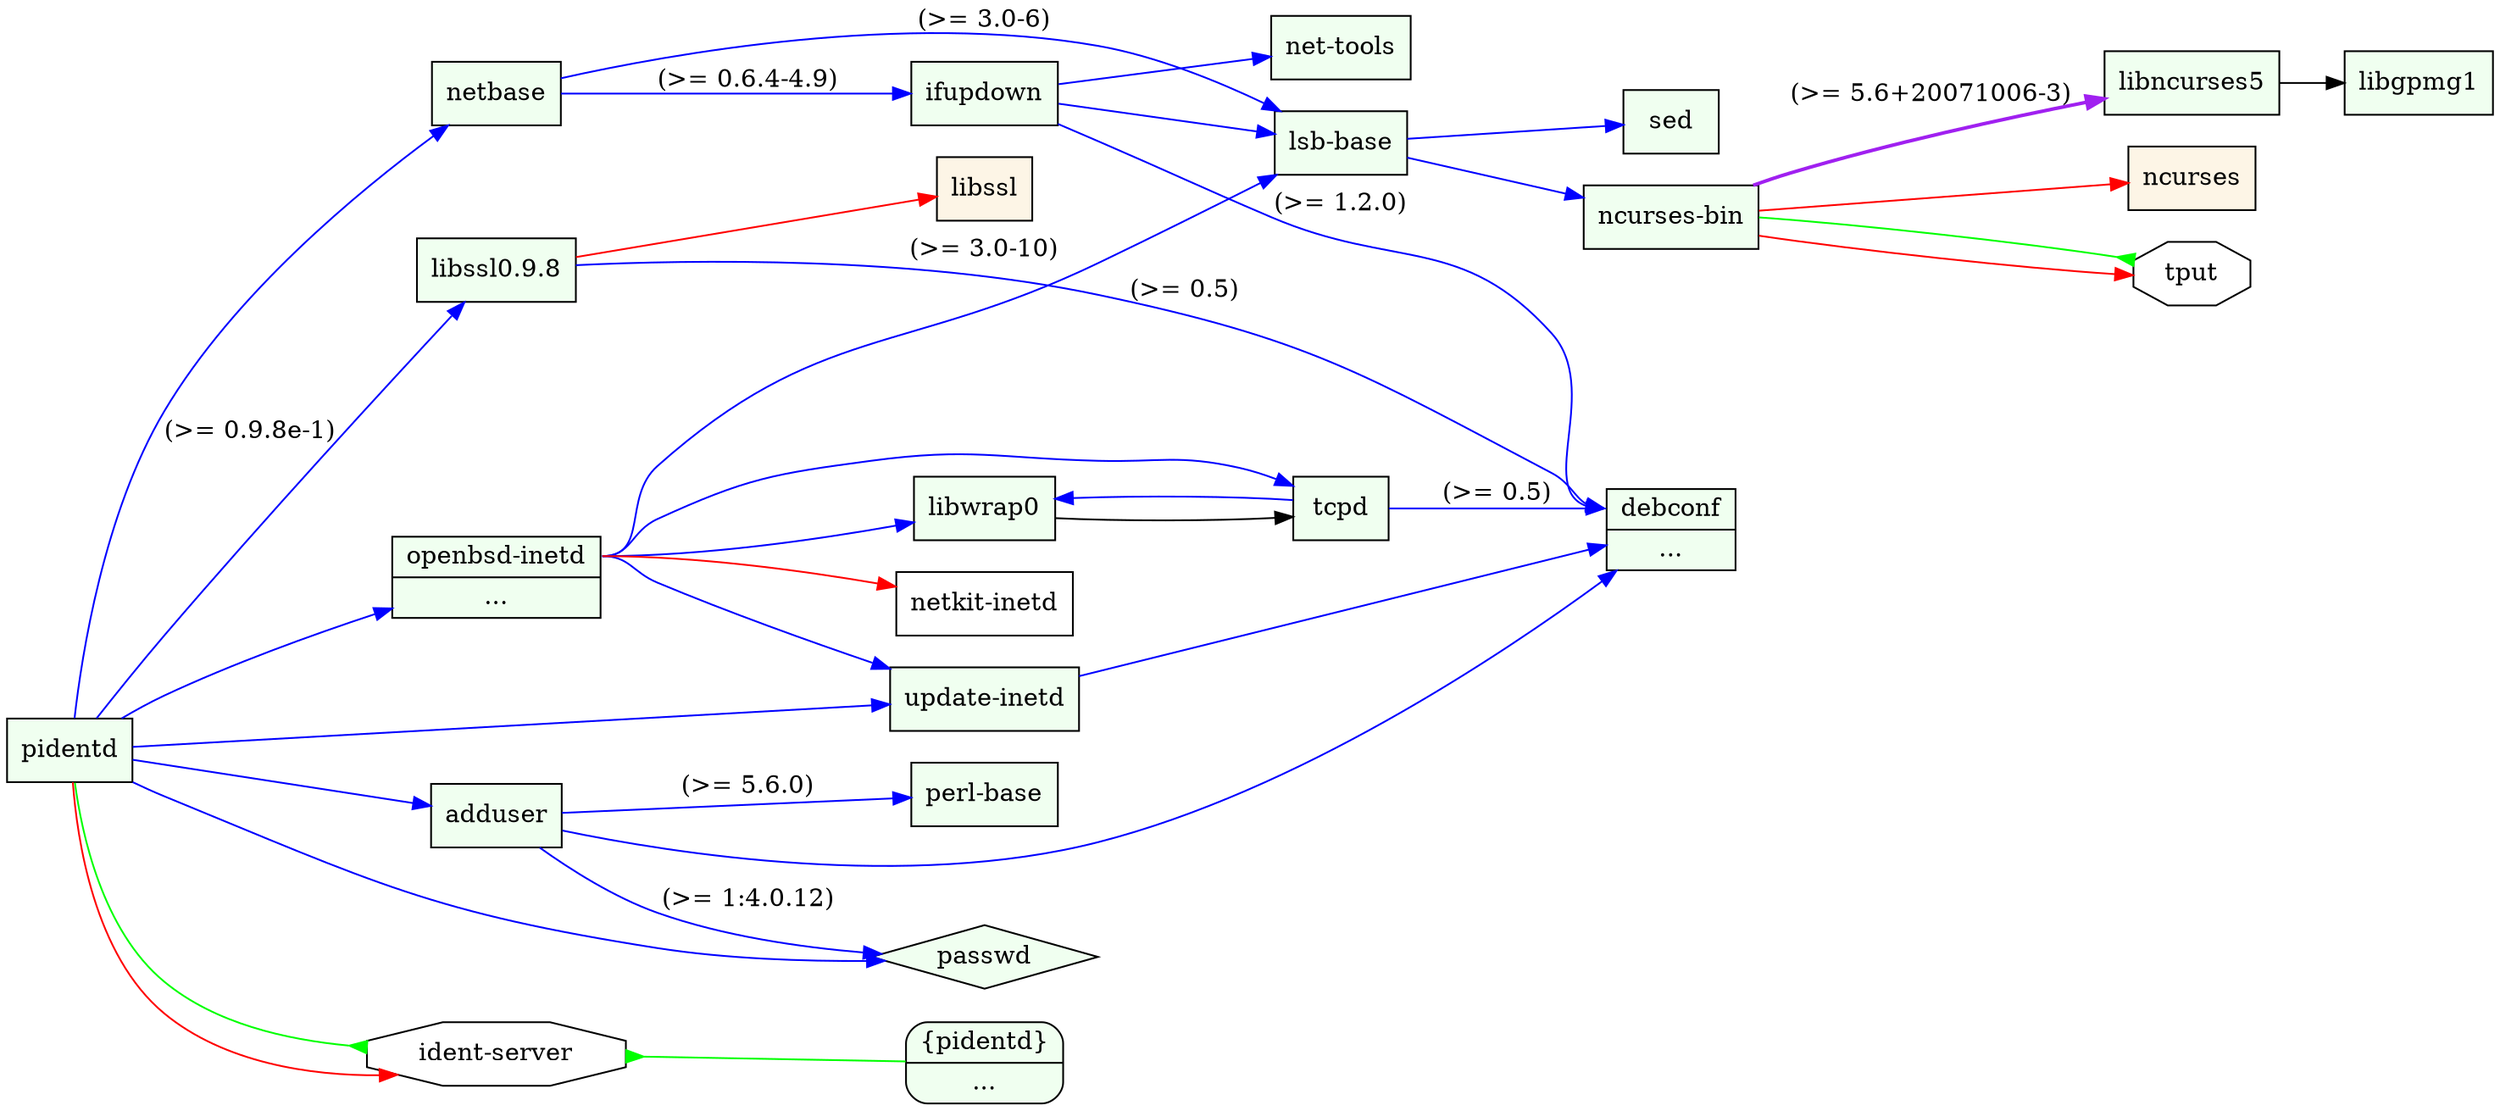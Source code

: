 digraph "pidentd" {
	rankdir=LR;
	node [shape=box];
	"pidentd" -> "libssl0.9.8" [color=blue,label="(>= 0.9.8e-1)"];
	"libssl0.9.8" -> "alt1":"debconf" [color=blue,label="(>= 0.5)"];
	"libssl0.9.8" -> "libssl" [color=red];
	"libssl0.9.8" [style=filled,fillcolor=honeydew];
	"pidentd" -> "netbase" [color=blue];
	"netbase" -> "ifupdown" [color=blue,label="(>= 0.6.4-4.9)"];
	"ifupdown" -> "net-tools" [color=blue];
	"net-tools" [style=filled,fillcolor=honeydew];
	"ifupdown" -> "alt1":"debconf" [color=blue,label="(>= 1.2.0)"];
	"ifupdown" -> "lsb-base" [color=blue];
	"lsb-base" -> "sed" [color=blue];
	"sed" [style=filled,fillcolor=honeydew];
	"lsb-base" -> "ncurses-bin" [color=blue];
	"ncurses-bin" -> "libncurses5" [color=purple,style=bold,label="(>= 5.6+20071006-3)"];
	"libncurses5" -> "libgpmg1";
	"libgpmg1" [style=filled,fillcolor=honeydew];
	"libncurses5" [style=filled,fillcolor=honeydew];
	"ncurses-bin" -> "ncurses" [color=red];
	"ncurses-bin" -> "tput" [color=red];
	"ncurses-bin" [style=filled,fillcolor=honeydew];
	"lsb-base" [style=filled,fillcolor=honeydew];
	"ifupdown" [style=filled,fillcolor=honeydew];
	"netbase" -> "lsb-base" [color=blue,label="(>= 3.0-6)"];
	"netbase" [style=filled,fillcolor=honeydew];
	"pidentd" -> "adduser" [color=blue];
	"adduser" -> "perl-base" [color=blue,label="(>= 5.6.0)"];
	"perl-base" [style=filled,fillcolor=honeydew];
	"adduser" -> "passwd" [color=blue,label="(>= 1:4.0.12)"];
	"adduser" -> "alt1" [color=blue];
	"adduser" [style=filled,fillcolor=honeydew];
	"pidentd" -> "passwd" [color=blue];
	"pidentd" -> "update-inetd" [color=blue];
	"update-inetd" -> "alt1" [color=blue];
	"update-inetd" [style=filled,fillcolor=honeydew];
	"pidentd" -> "alt2" [color=blue];
	"alt2":"openbsd-inetd" -> "libwrap0" [color=blue];
	"libwrap0" -> "tcpd";
	"tcpd" -> "libwrap0" [color=blue];
	"tcpd" -> "alt1":"debconf" [color=blue,label="(>= 0.5)"];
	"tcpd" [style=filled,fillcolor=honeydew];
	"libwrap0" [style=filled,fillcolor=honeydew];
	"alt2":"openbsd-inetd" -> "lsb-base" [color=blue,label="(>= 3.0-10)"];
	"alt2":"openbsd-inetd" -> "update-inetd" [color=blue];
	"alt2":"openbsd-inetd" -> "tcpd" [color=blue];
	"alt2":"openbsd-inetd" -> "netkit-inetd" [color=red];
	"pidentd" -> "ident-server" [color=red];
	"pidentd" -> "ident-server" [arrowhead=inv,color=green];
	"ident-server" [shape=octagon];
	"pidentd" [style=filled,fillcolor=honeydew];
	"libssl" [style=filled,fillcolor=oldlace];
	"ncurses" [style=filled,fillcolor=oldlace];
	"tput" -> "ncurses-bin" [dir=back,arrowtail=inv,color=green];
	"tput" [shape=octagon];
	"ident-server" -> virt1 [dir=back,arrowtail=inv,color=green];
	"ident-server" [shape=octagon];
	alt1 [
		shape = "record"
		style = "filled"
		fillcolor = "honeydew"
		label = "<debconf> debconf | <other> ..."
	]
	alt2 [
		shape = "record"
		style = "filled"
		fillcolor = "honeydew"
		label = "<openbsd-inetd> openbsd-inetd | <other> ..."
	]
	virt1 [
		shape = "record"
		style = "rounded,filled"
		fillcolor = "honeydew"
		label = "<pidentd> \{pidentd\} | <other> ..."
	]
	"passwd" [shape = diamond];
	"passwd" [style=filled,fillcolor=honeydew];
}
